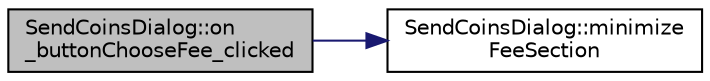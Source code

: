 digraph "SendCoinsDialog::on_buttonChooseFee_clicked"
{
  edge [fontname="Helvetica",fontsize="10",labelfontname="Helvetica",labelfontsize="10"];
  node [fontname="Helvetica",fontsize="10",shape=record];
  rankdir="LR";
  Node782 [label="SendCoinsDialog::on\l_buttonChooseFee_clicked",height=0.2,width=0.4,color="black", fillcolor="grey75", style="filled", fontcolor="black"];
  Node782 -> Node783 [color="midnightblue",fontsize="10",style="solid",fontname="Helvetica"];
  Node783 [label="SendCoinsDialog::minimize\lFeeSection",height=0.2,width=0.4,color="black", fillcolor="white", style="filled",URL="$class_send_coins_dialog.html#af29840fbc3c1ae982d51981eafab21ec"];
}
